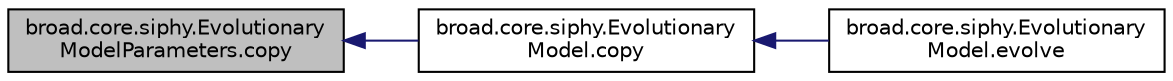 digraph "broad.core.siphy.EvolutionaryModelParameters.copy"
{
  edge [fontname="Helvetica",fontsize="10",labelfontname="Helvetica",labelfontsize="10"];
  node [fontname="Helvetica",fontsize="10",shape=record];
  rankdir="LR";
  Node1 [label="broad.core.siphy.Evolutionary\lModelParameters.copy",height=0.2,width=0.4,color="black", fillcolor="grey75", style="filled" fontcolor="black"];
  Node1 -> Node2 [dir="back",color="midnightblue",fontsize="10",style="solid"];
  Node2 [label="broad.core.siphy.Evolutionary\lModel.copy",height=0.2,width=0.4,color="black", fillcolor="white", style="filled",URL="$classbroad_1_1core_1_1siphy_1_1_evolutionary_model.html#aa418445762f1cbcb395dac8c0effbad6"];
  Node2 -> Node3 [dir="back",color="midnightblue",fontsize="10",style="solid"];
  Node3 [label="broad.core.siphy.Evolutionary\lModel.evolve",height=0.2,width=0.4,color="black", fillcolor="white", style="filled",URL="$classbroad_1_1core_1_1siphy_1_1_evolutionary_model.html#a1a52ec3724e75cd7ae1df2d0971d5bc1"];
}
